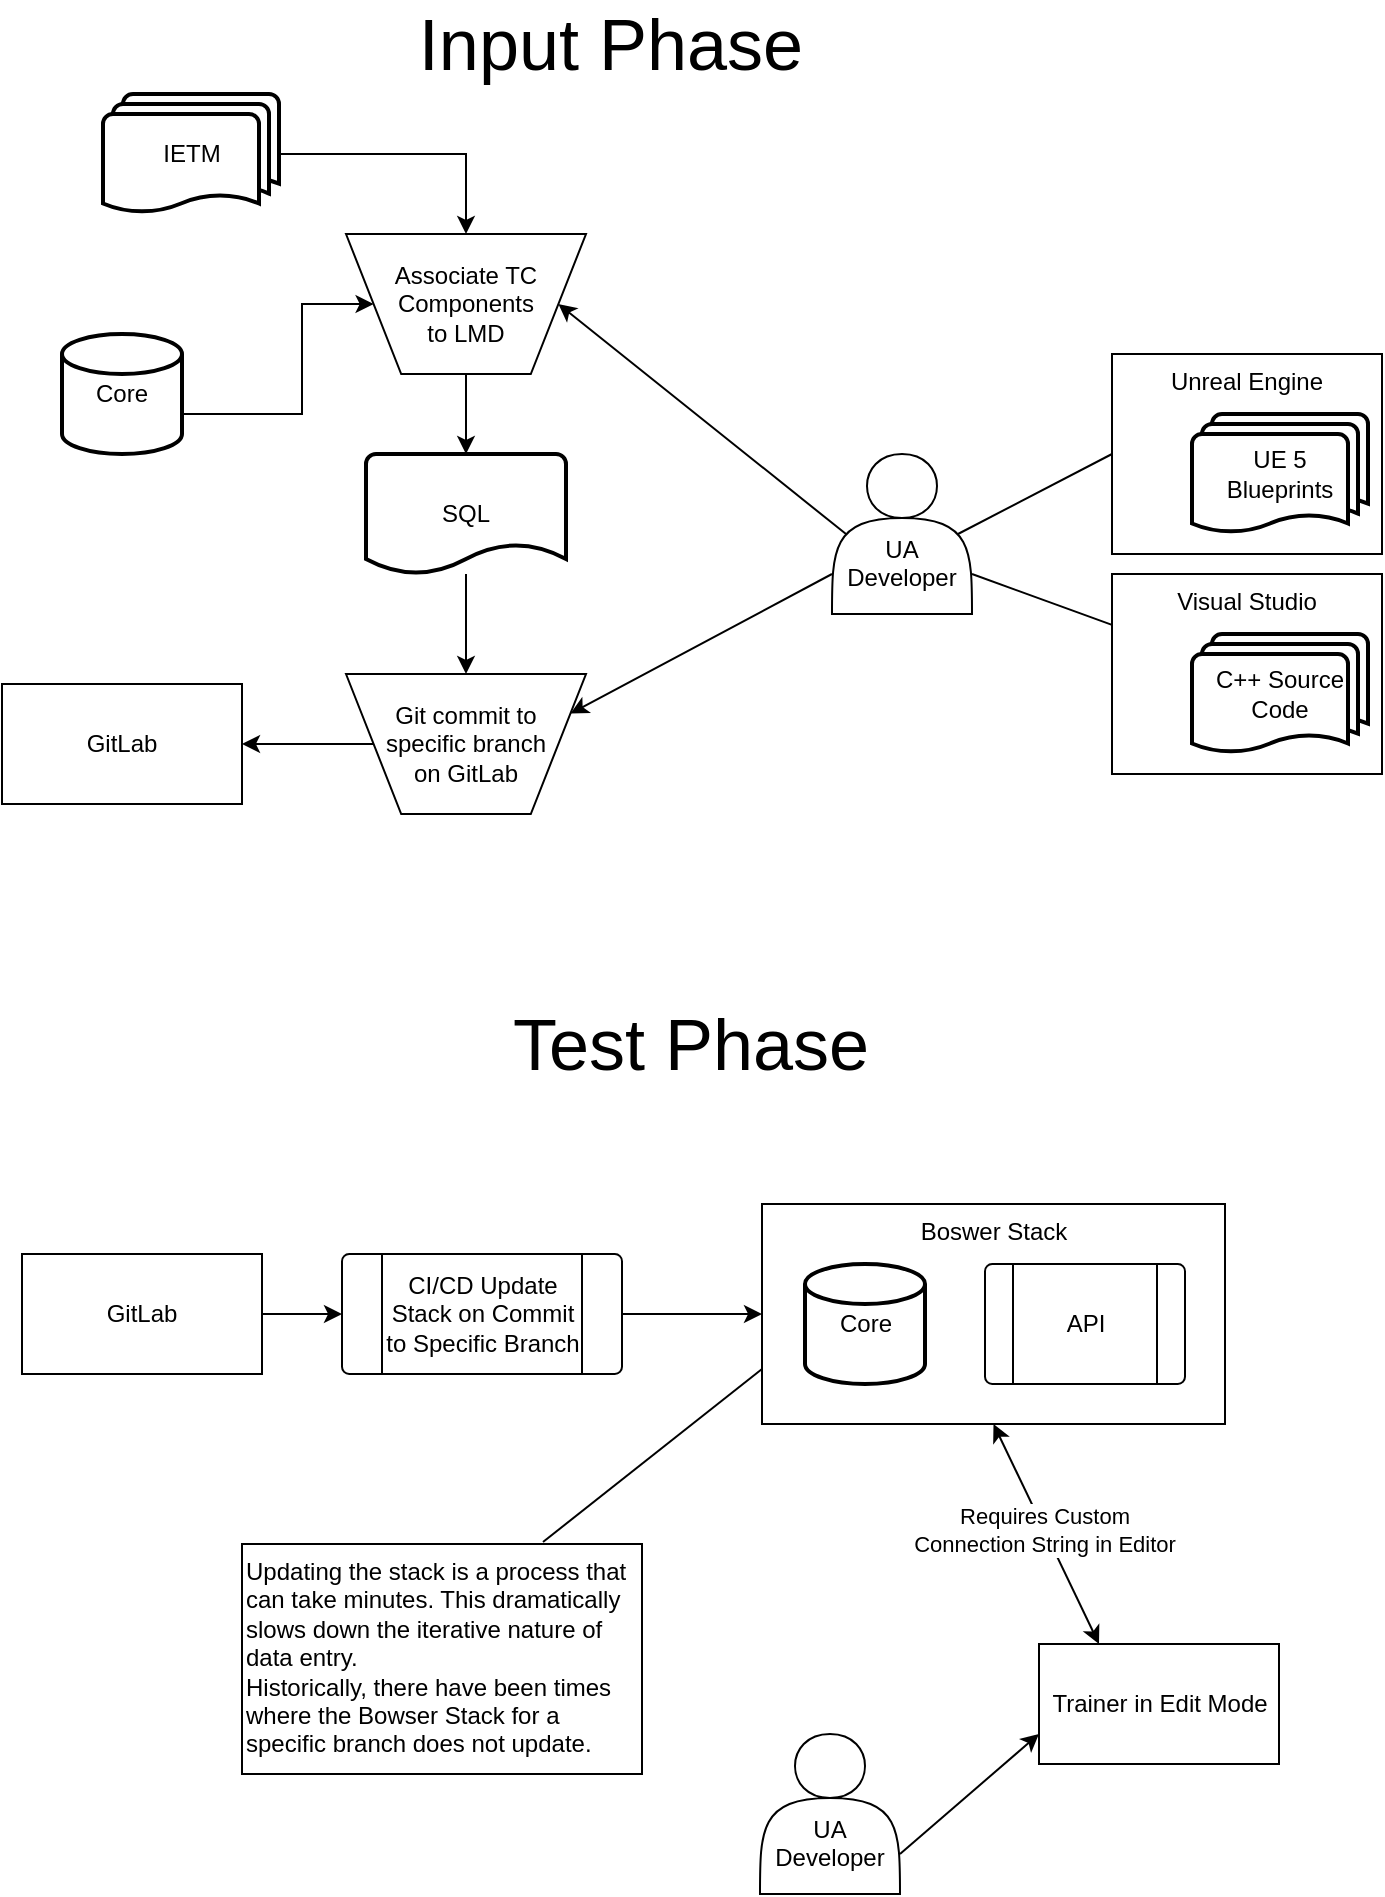 <mxfile version="22.1.11" type="github">
  <diagram id="C5RBs43oDa-KdzZeNtuy" name="Page-1">
    <mxGraphModel dx="1375" dy="1035" grid="1" gridSize="10" guides="1" tooltips="1" connect="1" arrows="1" fold="1" page="1" pageScale="1" pageWidth="827" pageHeight="1169" math="0" shadow="0">
      <root>
        <mxCell id="WIyWlLk6GJQsqaUBKTNV-0" />
        <mxCell id="WIyWlLk6GJQsqaUBKTNV-1" parent="WIyWlLk6GJQsqaUBKTNV-0" />
        <mxCell id="qivzjie-yY26VjvFrO5b-0" style="edgeStyle=orthogonalEdgeStyle;rounded=0;orthogonalLoop=1;jettySize=auto;html=1;exitX=1;exitY=0.5;exitDx=0;exitDy=0;exitPerimeter=0;entryX=0;entryY=0.5;entryDx=0;entryDy=0;" edge="1" parent="WIyWlLk6GJQsqaUBKTNV-1" source="qivzjie-yY26VjvFrO5b-1" target="qivzjie-yY26VjvFrO5b-5">
          <mxGeometry relative="1" as="geometry">
            <Array as="points">
              <mxPoint x="190" y="270" />
              <mxPoint x="190" y="215" />
            </Array>
          </mxGeometry>
        </mxCell>
        <mxCell id="qivzjie-yY26VjvFrO5b-1" value="Core" style="strokeWidth=2;html=1;shape=mxgraph.flowchart.database;whiteSpace=wrap;" vertex="1" parent="WIyWlLk6GJQsqaUBKTNV-1">
          <mxGeometry x="70" y="230" width="60" height="60" as="geometry" />
        </mxCell>
        <mxCell id="qivzjie-yY26VjvFrO5b-2" value="&lt;br&gt;&lt;br&gt;UA Developer" style="shape=actor;whiteSpace=wrap;html=1;labelPosition=center;verticalLabelPosition=middle;align=center;verticalAlign=middle;" vertex="1" parent="WIyWlLk6GJQsqaUBKTNV-1">
          <mxGeometry x="455" y="290" width="70" height="80" as="geometry" />
        </mxCell>
        <mxCell id="qivzjie-yY26VjvFrO5b-3" style="edgeStyle=orthogonalEdgeStyle;rounded=0;orthogonalLoop=1;jettySize=auto;html=1;exitX=1;exitY=0.5;exitDx=0;exitDy=0;exitPerimeter=0;entryX=0.5;entryY=0;entryDx=0;entryDy=0;" edge="1" parent="WIyWlLk6GJQsqaUBKTNV-1" source="qivzjie-yY26VjvFrO5b-4" target="qivzjie-yY26VjvFrO5b-5">
          <mxGeometry relative="1" as="geometry" />
        </mxCell>
        <mxCell id="qivzjie-yY26VjvFrO5b-4" value="IETM" style="strokeWidth=2;html=1;shape=mxgraph.flowchart.multi-document;whiteSpace=wrap;" vertex="1" parent="WIyWlLk6GJQsqaUBKTNV-1">
          <mxGeometry x="90.5" y="110" width="88" height="60" as="geometry" />
        </mxCell>
        <mxCell id="qivzjie-yY26VjvFrO5b-5" value="Associate TC Components&lt;br&gt;to LMD" style="verticalLabelPosition=middle;verticalAlign=middle;html=1;shape=trapezoid;perimeter=trapezoidPerimeter;whiteSpace=wrap;size=0.23;arcSize=10;flipV=1;labelPosition=center;align=center;" vertex="1" parent="WIyWlLk6GJQsqaUBKTNV-1">
          <mxGeometry x="212" y="180" width="120" height="70" as="geometry" />
        </mxCell>
        <mxCell id="qivzjie-yY26VjvFrO5b-6" value="" style="endArrow=classic;html=1;rounded=0;entryX=1;entryY=0.5;entryDx=0;entryDy=0;exitX=0.1;exitY=0.5;exitDx=0;exitDy=0;exitPerimeter=0;startArrow=none;startFill=0;" edge="1" parent="WIyWlLk6GJQsqaUBKTNV-1" source="qivzjie-yY26VjvFrO5b-2" target="qivzjie-yY26VjvFrO5b-5">
          <mxGeometry width="50" height="50" relative="1" as="geometry">
            <mxPoint x="242" y="330" as="sourcePoint" />
            <mxPoint x="362" y="490" as="targetPoint" />
          </mxGeometry>
        </mxCell>
        <mxCell id="qivzjie-yY26VjvFrO5b-7" style="edgeStyle=orthogonalEdgeStyle;rounded=0;orthogonalLoop=1;jettySize=auto;html=1;exitX=0.5;exitY=0;exitDx=0;exitDy=0;startArrow=classic;startFill=1;endArrow=none;endFill=0;" edge="1" parent="WIyWlLk6GJQsqaUBKTNV-1" source="qivzjie-yY26VjvFrO5b-8" target="qivzjie-yY26VjvFrO5b-20">
          <mxGeometry relative="1" as="geometry" />
        </mxCell>
        <mxCell id="qivzjie-yY26VjvFrO5b-50" style="edgeStyle=orthogonalEdgeStyle;rounded=0;orthogonalLoop=1;jettySize=auto;html=1;exitX=0;exitY=0.5;exitDx=0;exitDy=0;" edge="1" parent="WIyWlLk6GJQsqaUBKTNV-1" source="qivzjie-yY26VjvFrO5b-8" target="qivzjie-yY26VjvFrO5b-49">
          <mxGeometry relative="1" as="geometry" />
        </mxCell>
        <mxCell id="qivzjie-yY26VjvFrO5b-8" value="Git commit to&lt;br&gt;specific branch&lt;br&gt;on GitLab" style="verticalLabelPosition=middle;verticalAlign=middle;html=1;shape=trapezoid;perimeter=trapezoidPerimeter;whiteSpace=wrap;size=0.23;arcSize=10;flipV=1;labelPosition=center;align=center;" vertex="1" parent="WIyWlLk6GJQsqaUBKTNV-1">
          <mxGeometry x="212" y="400" width="120" height="70" as="geometry" />
        </mxCell>
        <mxCell id="qivzjie-yY26VjvFrO5b-10" value="Input Phase" style="text;html=1;strokeColor=none;fillColor=none;align=center;verticalAlign=middle;whiteSpace=wrap;rounded=0;fontSize=36;" vertex="1" parent="WIyWlLk6GJQsqaUBKTNV-1">
          <mxGeometry x="212" y="70" width="265" height="30" as="geometry" />
        </mxCell>
        <mxCell id="qivzjie-yY26VjvFrO5b-11" value="" style="endArrow=classic;html=1;rounded=0;entryX=1;entryY=0.25;entryDx=0;entryDy=0;exitX=0;exitY=0.75;exitDx=0;exitDy=0;" edge="1" parent="WIyWlLk6GJQsqaUBKTNV-1" source="qivzjie-yY26VjvFrO5b-2" target="qivzjie-yY26VjvFrO5b-8">
          <mxGeometry width="50" height="50" relative="1" as="geometry">
            <mxPoint x="360" y="580" as="sourcePoint" />
            <mxPoint x="410" y="530" as="targetPoint" />
          </mxGeometry>
        </mxCell>
        <mxCell id="qivzjie-yY26VjvFrO5b-12" value="" style="group" vertex="1" connectable="0" parent="WIyWlLk6GJQsqaUBKTNV-1">
          <mxGeometry x="595" y="350" width="135" height="100" as="geometry" />
        </mxCell>
        <mxCell id="qivzjie-yY26VjvFrO5b-13" value="C++ Source Code" style="strokeWidth=2;html=1;shape=mxgraph.flowchart.multi-document;whiteSpace=wrap;" vertex="1" parent="qivzjie-yY26VjvFrO5b-12">
          <mxGeometry x="40" y="30" width="88" height="60" as="geometry" />
        </mxCell>
        <mxCell id="qivzjie-yY26VjvFrO5b-14" value="Visual Studio" style="rounded=0;whiteSpace=wrap;html=1;fillColor=none;align=center;verticalAlign=top;" vertex="1" parent="qivzjie-yY26VjvFrO5b-12">
          <mxGeometry width="135" height="100" as="geometry" />
        </mxCell>
        <mxCell id="qivzjie-yY26VjvFrO5b-15" value="" style="group" vertex="1" connectable="0" parent="WIyWlLk6GJQsqaUBKTNV-1">
          <mxGeometry x="595" y="240" width="135" height="100" as="geometry" />
        </mxCell>
        <mxCell id="qivzjie-yY26VjvFrO5b-16" value="UE 5&lt;br&gt;Blueprints" style="strokeWidth=2;html=1;shape=mxgraph.flowchart.multi-document;whiteSpace=wrap;" vertex="1" parent="qivzjie-yY26VjvFrO5b-15">
          <mxGeometry x="40" y="30" width="88" height="60" as="geometry" />
        </mxCell>
        <mxCell id="qivzjie-yY26VjvFrO5b-17" value="Unreal Engine" style="rounded=0;whiteSpace=wrap;html=1;fillColor=none;align=center;verticalAlign=top;" vertex="1" parent="qivzjie-yY26VjvFrO5b-15">
          <mxGeometry width="135" height="100" as="geometry" />
        </mxCell>
        <mxCell id="qivzjie-yY26VjvFrO5b-18" value="" style="endArrow=none;html=1;rounded=0;exitX=1;exitY=0.75;exitDx=0;exitDy=0;startArrow=none;startFill=0;endFill=0;" edge="1" parent="WIyWlLk6GJQsqaUBKTNV-1" source="qivzjie-yY26VjvFrO5b-2" target="qivzjie-yY26VjvFrO5b-14">
          <mxGeometry width="50" height="50" relative="1" as="geometry">
            <mxPoint x="475" y="590" as="sourcePoint" />
            <mxPoint x="525" y="540" as="targetPoint" />
          </mxGeometry>
        </mxCell>
        <mxCell id="qivzjie-yY26VjvFrO5b-19" value="" style="endArrow=none;html=1;rounded=0;exitX=0.9;exitY=0.5;exitDx=0;exitDy=0;exitPerimeter=0;entryX=0;entryY=0.5;entryDx=0;entryDy=0;startArrow=none;startFill=0;endFill=0;" edge="1" parent="WIyWlLk6GJQsqaUBKTNV-1" source="qivzjie-yY26VjvFrO5b-2" target="qivzjie-yY26VjvFrO5b-17">
          <mxGeometry width="50" height="50" relative="1" as="geometry">
            <mxPoint x="529" y="330" as="sourcePoint" />
            <mxPoint x="579" y="280" as="targetPoint" />
          </mxGeometry>
        </mxCell>
        <mxCell id="qivzjie-yY26VjvFrO5b-20" value="SQL" style="strokeWidth=2;html=1;shape=mxgraph.flowchart.document2;whiteSpace=wrap;size=0.25;" vertex="1" parent="WIyWlLk6GJQsqaUBKTNV-1">
          <mxGeometry x="222" y="290" width="100" height="60" as="geometry" />
        </mxCell>
        <mxCell id="qivzjie-yY26VjvFrO5b-21" style="edgeStyle=orthogonalEdgeStyle;rounded=0;orthogonalLoop=1;jettySize=auto;html=1;exitX=0.5;exitY=1;exitDx=0;exitDy=0;entryX=0.5;entryY=0;entryDx=0;entryDy=0;entryPerimeter=0;" edge="1" parent="WIyWlLk6GJQsqaUBKTNV-1" source="qivzjie-yY26VjvFrO5b-5" target="qivzjie-yY26VjvFrO5b-20">
          <mxGeometry relative="1" as="geometry" />
        </mxCell>
        <mxCell id="qivzjie-yY26VjvFrO5b-26" value="Test Phase" style="text;html=1;strokeColor=none;fillColor=none;align=center;verticalAlign=middle;whiteSpace=wrap;rounded=0;fontSize=36;" vertex="1" parent="WIyWlLk6GJQsqaUBKTNV-1">
          <mxGeometry x="252" y="570" width="265" height="30" as="geometry" />
        </mxCell>
        <mxCell id="qivzjie-yY26VjvFrO5b-29" value="&lt;br&gt;&lt;br&gt;UA Developer" style="shape=actor;whiteSpace=wrap;html=1;labelPosition=center;verticalLabelPosition=middle;align=center;verticalAlign=middle;" vertex="1" parent="WIyWlLk6GJQsqaUBKTNV-1">
          <mxGeometry x="419" y="930" width="70" height="80" as="geometry" />
        </mxCell>
        <mxCell id="qivzjie-yY26VjvFrO5b-32" value="" style="endArrow=classic;html=1;rounded=0;exitX=1;exitY=0.75;exitDx=0;exitDy=0;entryX=0;entryY=0.75;entryDx=0;entryDy=0;" edge="1" parent="WIyWlLk6GJQsqaUBKTNV-1" source="qivzjie-yY26VjvFrO5b-29" target="qivzjie-yY26VjvFrO5b-22">
          <mxGeometry width="50" height="50" relative="1" as="geometry">
            <mxPoint x="558.5" y="915" as="sourcePoint" />
            <mxPoint x="608.5" y="865" as="targetPoint" />
          </mxGeometry>
        </mxCell>
        <mxCell id="qivzjie-yY26VjvFrO5b-34" value="" style="endArrow=none;html=1;rounded=0;exitX=0.75;exitY=0;exitDx=0;exitDy=0;endFill=0;entryX=0;entryY=0.75;entryDx=0;entryDy=0;" edge="1" parent="WIyWlLk6GJQsqaUBKTNV-1" source="qivzjie-yY26VjvFrO5b-35" target="qivzjie-yY26VjvFrO5b-40">
          <mxGeometry width="50" height="50" relative="1" as="geometry">
            <mxPoint x="130.499" y="857.574" as="sourcePoint" />
            <mxPoint x="243.93" y="790" as="targetPoint" />
          </mxGeometry>
        </mxCell>
        <mxCell id="qivzjie-yY26VjvFrO5b-35" value="Updating the stack is a process that can take minutes. This dramatically slows down the iterative nature of data entry.&lt;br&gt;Historically, there have been times where the Bowser Stack for a specific branch does not update." style="text;html=1;strokeColor=default;fillColor=none;align=left;verticalAlign=top;whiteSpace=wrap;rounded=0;labelPosition=center;verticalLabelPosition=middle;perimeterSpacing=1;" vertex="1" parent="WIyWlLk6GJQsqaUBKTNV-1">
          <mxGeometry x="160" y="835" width="200" height="115" as="geometry" />
        </mxCell>
        <mxCell id="qivzjie-yY26VjvFrO5b-36" value="CI/CD Update Stack on Commit to Specific Branch" style="verticalLabelPosition=middle;verticalAlign=middle;html=1;shape=process;whiteSpace=wrap;rounded=1;size=0.14;arcSize=6;labelPosition=center;align=center;" vertex="1" parent="WIyWlLk6GJQsqaUBKTNV-1">
          <mxGeometry x="210" y="690" width="140" height="60" as="geometry" />
        </mxCell>
        <mxCell id="qivzjie-yY26VjvFrO5b-38" style="edgeStyle=orthogonalEdgeStyle;rounded=0;orthogonalLoop=1;jettySize=auto;html=1;exitX=1;exitY=0.5;exitDx=0;exitDy=0;entryX=0;entryY=0.5;entryDx=0;entryDy=0;" edge="1" parent="WIyWlLk6GJQsqaUBKTNV-1" source="qivzjie-yY26VjvFrO5b-37" target="qivzjie-yY26VjvFrO5b-36">
          <mxGeometry relative="1" as="geometry" />
        </mxCell>
        <mxCell id="qivzjie-yY26VjvFrO5b-37" value="GitLab" style="rounded=0;whiteSpace=wrap;html=1;" vertex="1" parent="WIyWlLk6GJQsqaUBKTNV-1">
          <mxGeometry x="50" y="690" width="120" height="60" as="geometry" />
        </mxCell>
        <mxCell id="qivzjie-yY26VjvFrO5b-39" style="edgeStyle=orthogonalEdgeStyle;rounded=0;orthogonalLoop=1;jettySize=auto;html=1;exitX=1;exitY=0.5;exitDx=0;exitDy=0;entryX=0;entryY=0.5;entryDx=0;entryDy=0;" edge="1" parent="WIyWlLk6GJQsqaUBKTNV-1" source="qivzjie-yY26VjvFrO5b-36" target="qivzjie-yY26VjvFrO5b-40">
          <mxGeometry relative="1" as="geometry" />
        </mxCell>
        <mxCell id="qivzjie-yY26VjvFrO5b-45" value="" style="group" vertex="1" connectable="0" parent="WIyWlLk6GJQsqaUBKTNV-1">
          <mxGeometry x="420" y="695" width="231.5" height="180" as="geometry" />
        </mxCell>
        <mxCell id="qivzjie-yY26VjvFrO5b-46" value="" style="group" vertex="1" connectable="0" parent="qivzjie-yY26VjvFrO5b-45">
          <mxGeometry y="-30" width="231.5" height="110" as="geometry" />
        </mxCell>
        <mxCell id="qivzjie-yY26VjvFrO5b-28" value="Core" style="strokeWidth=2;html=1;shape=mxgraph.flowchart.database;whiteSpace=wrap;" vertex="1" parent="qivzjie-yY26VjvFrO5b-46">
          <mxGeometry x="21.5" y="30" width="60" height="60" as="geometry" />
        </mxCell>
        <mxCell id="qivzjie-yY26VjvFrO5b-40" value="Boswer Stack" style="rounded=0;whiteSpace=wrap;html=1;labelPosition=center;verticalLabelPosition=middle;align=center;verticalAlign=top;fillColor=none;" vertex="1" parent="qivzjie-yY26VjvFrO5b-46">
          <mxGeometry width="231.5" height="110" as="geometry" />
        </mxCell>
        <mxCell id="qivzjie-yY26VjvFrO5b-43" value="API" style="verticalLabelPosition=middle;verticalAlign=middle;html=1;shape=process;whiteSpace=wrap;rounded=1;size=0.14;arcSize=6;labelPosition=center;align=center;" vertex="1" parent="qivzjie-yY26VjvFrO5b-46">
          <mxGeometry x="111.5" y="30" width="100" height="60" as="geometry" />
        </mxCell>
        <mxCell id="qivzjie-yY26VjvFrO5b-22" value="Trainer in Edit Mode" style="rounded=0;whiteSpace=wrap;html=1;" vertex="1" parent="WIyWlLk6GJQsqaUBKTNV-1">
          <mxGeometry x="558.5" y="885" width="120" height="60" as="geometry" />
        </mxCell>
        <mxCell id="qivzjie-yY26VjvFrO5b-42" value="" style="endArrow=classic;html=1;rounded=0;entryX=0.5;entryY=1;entryDx=0;entryDy=0;exitX=0.25;exitY=0;exitDx=0;exitDy=0;startArrow=classic;startFill=1;" edge="1" parent="WIyWlLk6GJQsqaUBKTNV-1" source="qivzjie-yY26VjvFrO5b-22" target="qivzjie-yY26VjvFrO5b-40">
          <mxGeometry width="50" height="50" relative="1" as="geometry">
            <mxPoint x="550" y="660" as="sourcePoint" />
            <mxPoint x="600" y="610" as="targetPoint" />
          </mxGeometry>
        </mxCell>
        <mxCell id="qivzjie-yY26VjvFrO5b-44" value="Requires Custom&lt;br&gt;Connection String in Editor" style="edgeLabel;html=1;align=center;verticalAlign=middle;resizable=0;points=[];" vertex="1" connectable="0" parent="qivzjie-yY26VjvFrO5b-42">
          <mxGeometry x="0.053" relative="1" as="geometry">
            <mxPoint as="offset" />
          </mxGeometry>
        </mxCell>
        <mxCell id="qivzjie-yY26VjvFrO5b-49" value="GitLab" style="rounded=0;whiteSpace=wrap;html=1;" vertex="1" parent="WIyWlLk6GJQsqaUBKTNV-1">
          <mxGeometry x="40" y="405" width="120" height="60" as="geometry" />
        </mxCell>
      </root>
    </mxGraphModel>
  </diagram>
</mxfile>
